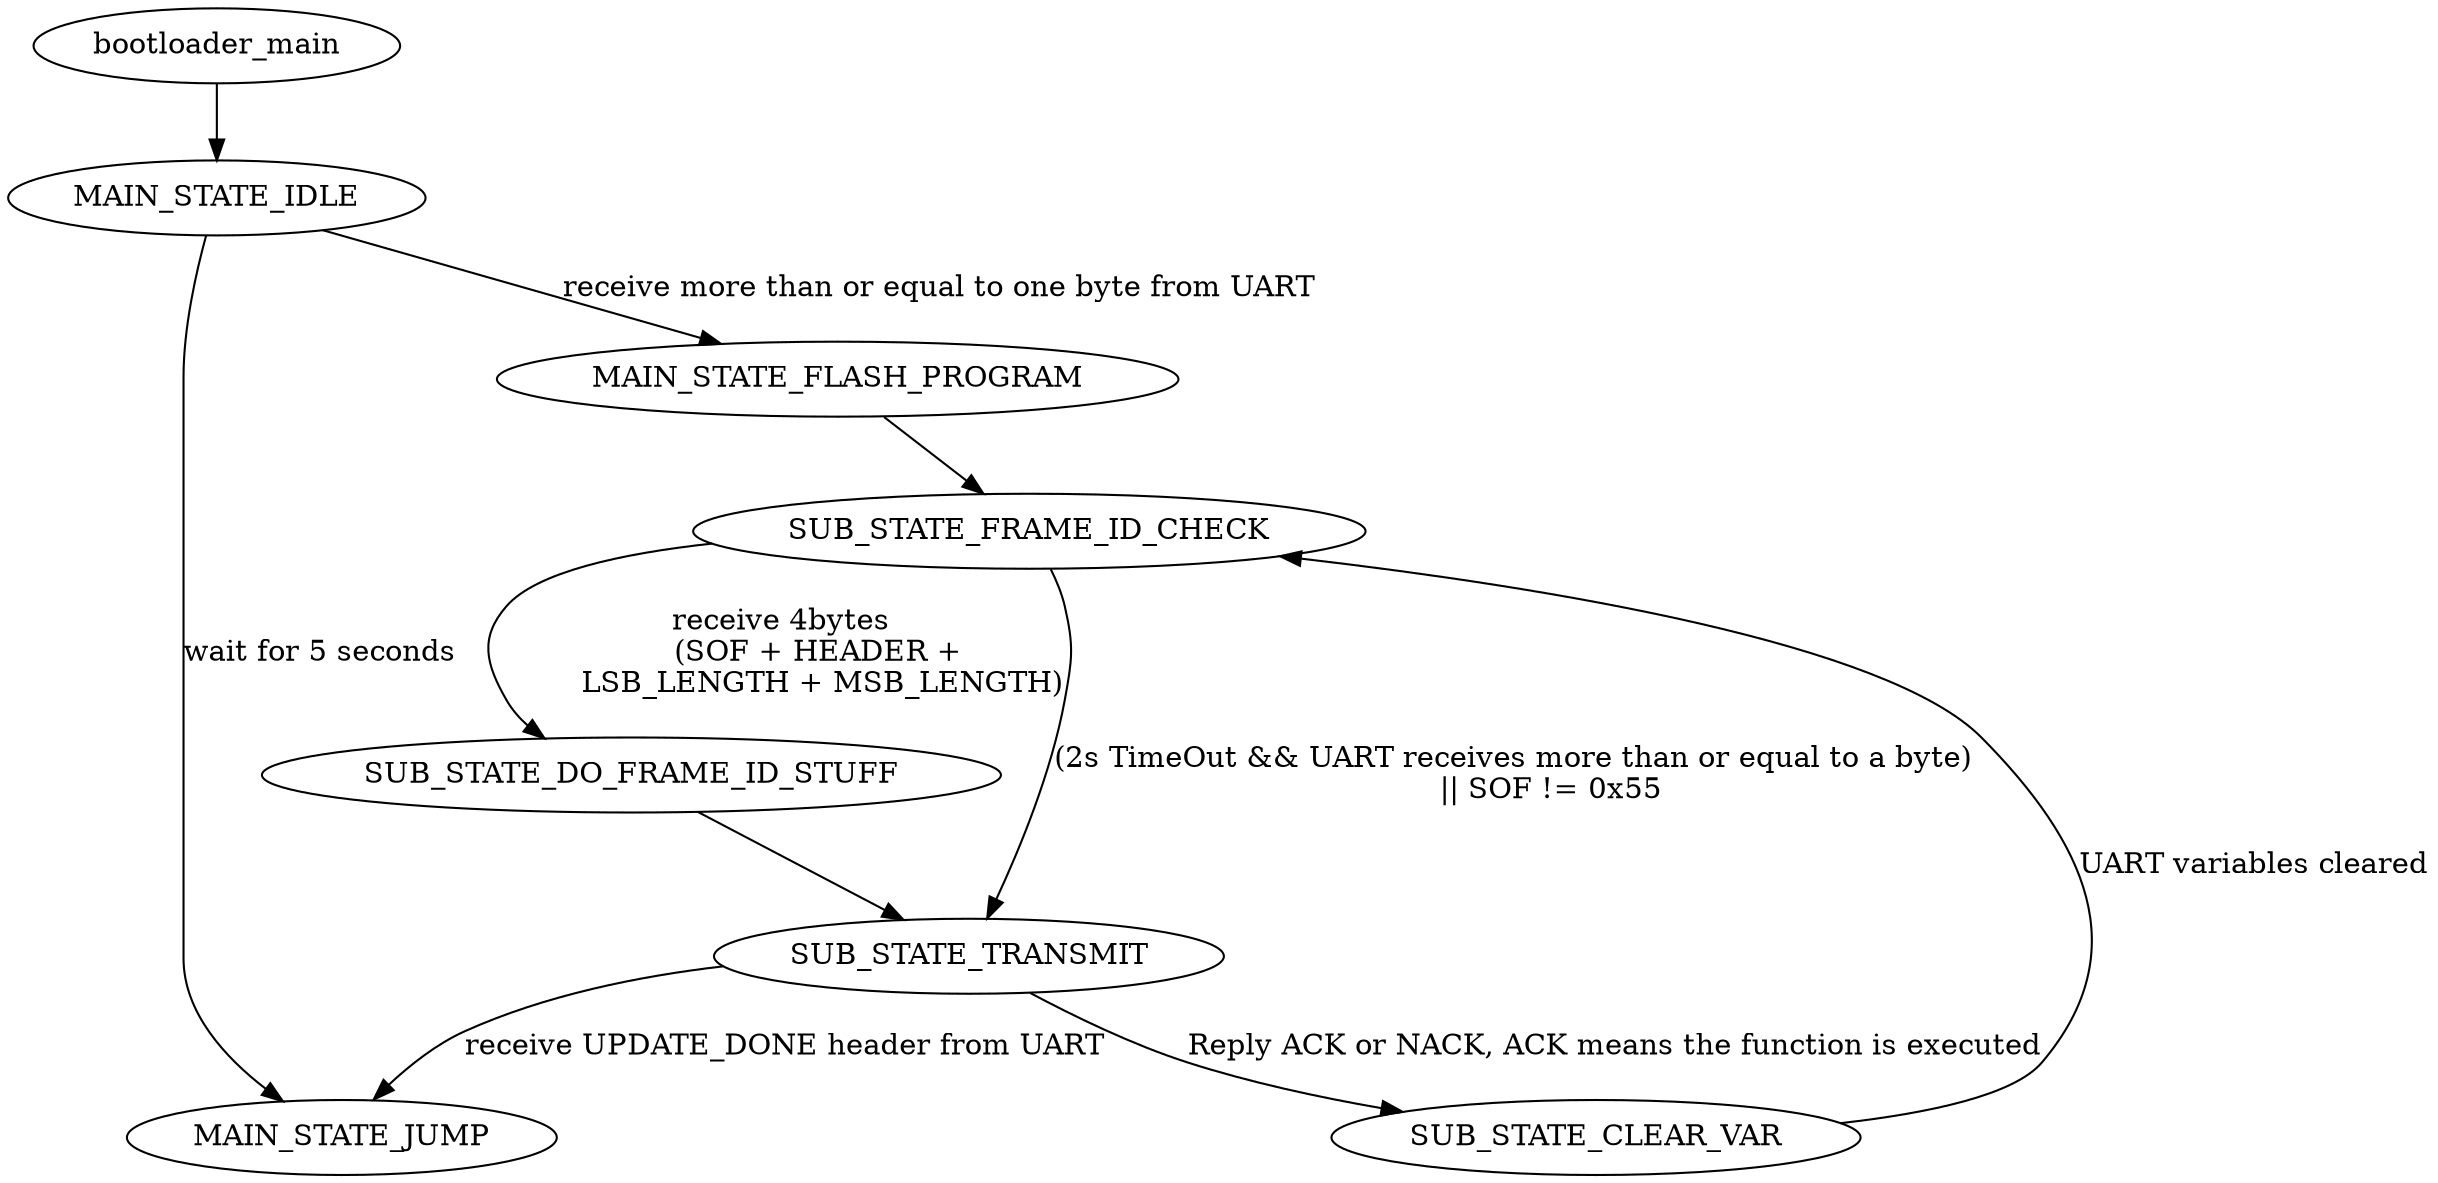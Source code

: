 
digraph G{
	fontname="FangSong"
	fontname="PMingLiU"
	fontname="Microsoft JhengHei"
	fontname="Times-Roman"
	bootloader_main -> MAIN_STATE_IDLE	
		[fontname="Times-Roman", label = 
		""
		];
	MAIN_STATE_IDLE -> MAIN_STATE_JUMP	
		[fontname="Times-Roman", label = 
		"wait for 5 seconds"
		];
	MAIN_STATE_IDLE -> MAIN_STATE_FLASH_PROGRAM	
		[fontname="Times-Roman", label = 
		"receive more than or equal to one byte from UART"
		];
	MAIN_STATE_FLASH_PROGRAM -> SUB_STATE_FRAME_ID_CHECK	
	[fontname="Times-Roman", label = 
	""
	];	

	SUB_STATE_FRAME_ID_CHECK -> SUB_STATE_DO_FRAME_ID_STUFF
	[fontname="Times-Roman", label = 
	"receive 4bytes 
	(SOF + HEADER + 
	LSB_LENGTH + MSB_LENGTH)"
	];	
	SUB_STATE_FRAME_ID_CHECK ->	SUB_STATE_TRANSMIT
	[fontname="Times-Roman", label = 
	"(2s TimeOut && UART receives more than or equal to a byte)
	|| SOF != 0x55"
	];
	SUB_STATE_DO_FRAME_ID_STUFF ->	SUB_STATE_TRANSMIT
	[fontname="Times-Roman", label = 
	""
	];	
	SUB_STATE_TRANSMIT ->	SUB_STATE_CLEAR_VAR
	[fontname="Times-Roman", label = 
	"Reply ACK or NACK, ACK means the function is executed"
	];	
	SUB_STATE_TRANSMIT ->	MAIN_STATE_JUMP
	[fontname="Times-Roman", label = 
	"receive UPDATE_DONE header from UART"
	];	
	SUB_STATE_CLEAR_VAR ->	SUB_STATE_FRAME_ID_CHECK
	[fontname="Times-Roman", label = 
	"UART variables cleared"
	];	

}


